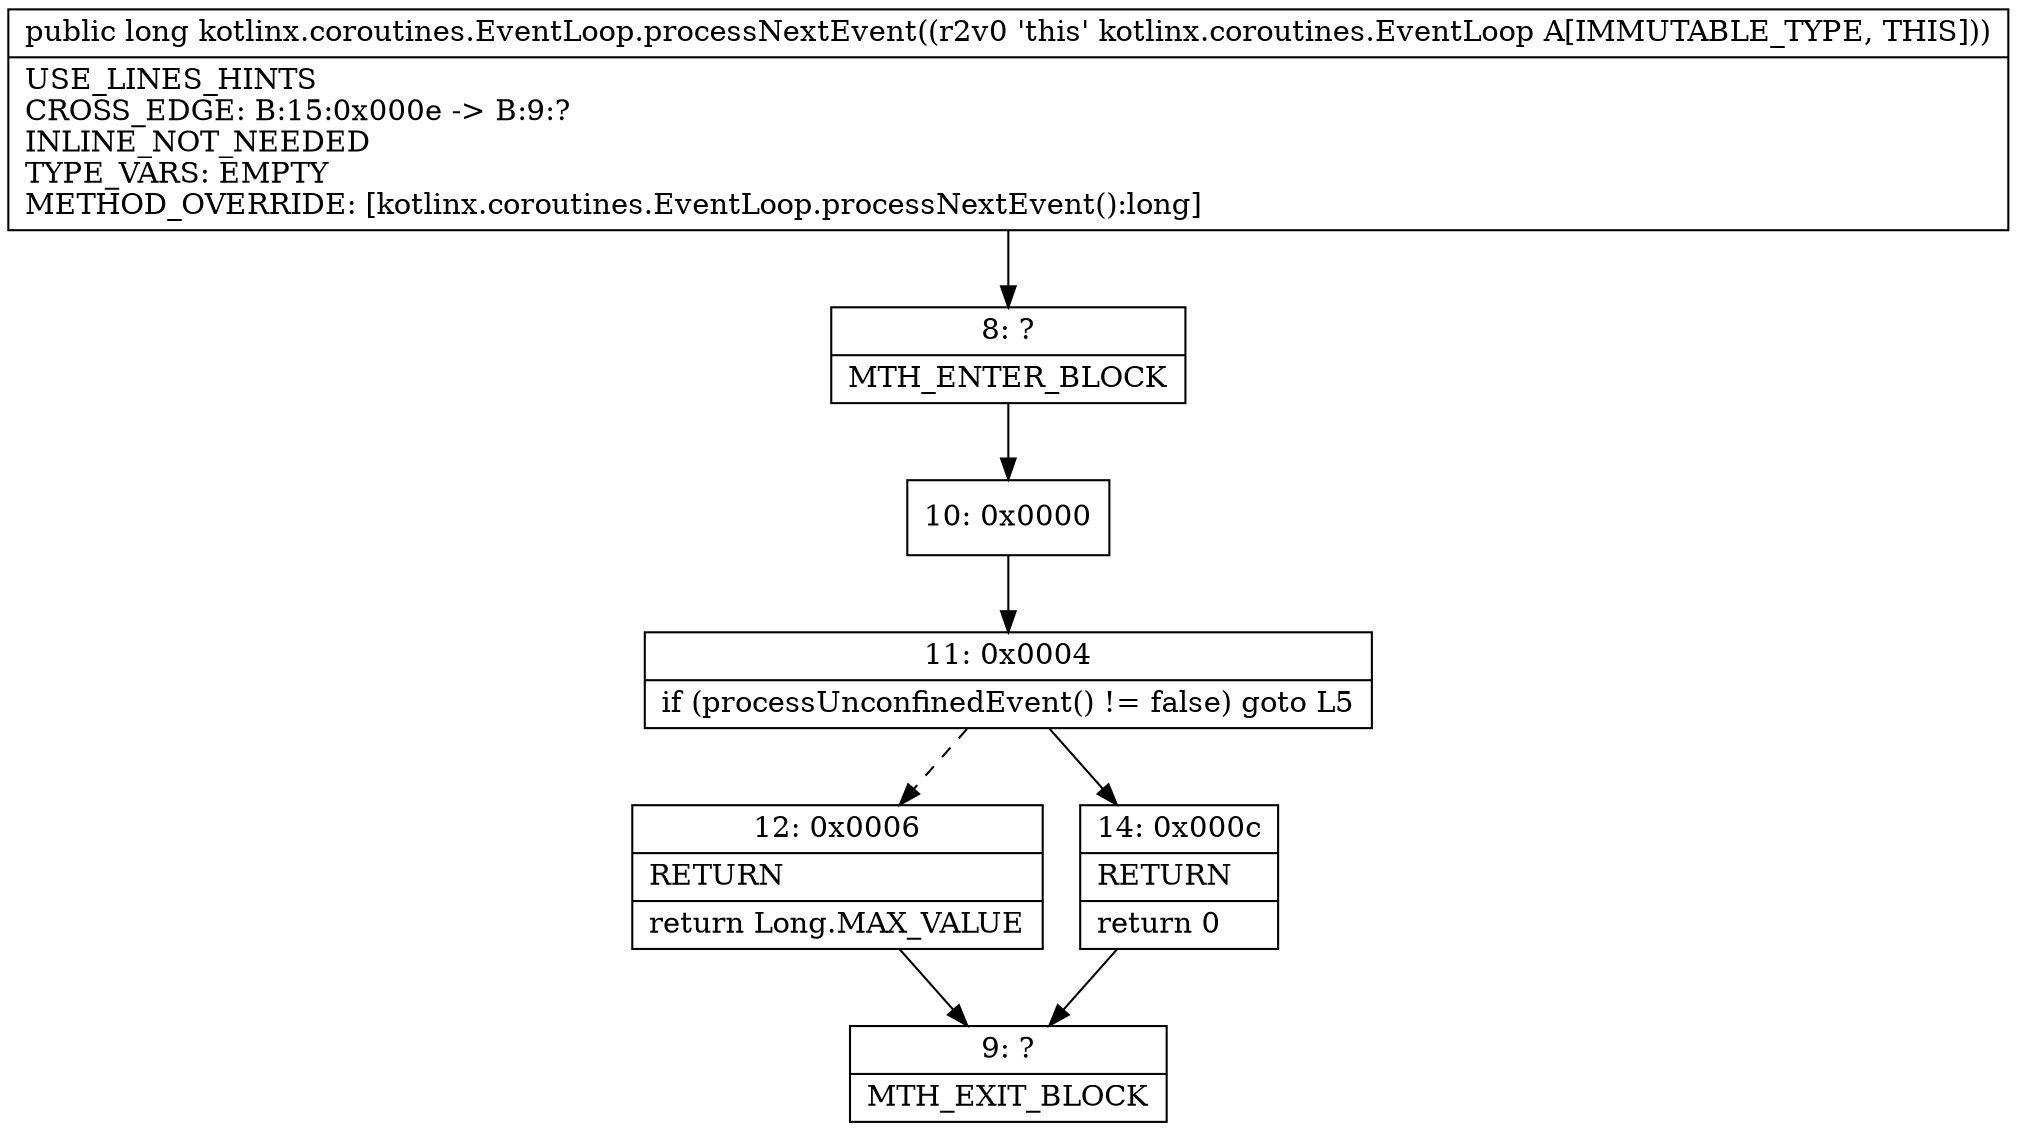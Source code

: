 digraph "CFG forkotlinx.coroutines.EventLoop.processNextEvent()J" {
Node_8 [shape=record,label="{8\:\ ?|MTH_ENTER_BLOCK\l}"];
Node_10 [shape=record,label="{10\:\ 0x0000}"];
Node_11 [shape=record,label="{11\:\ 0x0004|if (processUnconfinedEvent() != false) goto L5\l}"];
Node_12 [shape=record,label="{12\:\ 0x0006|RETURN\l|return Long.MAX_VALUE\l}"];
Node_9 [shape=record,label="{9\:\ ?|MTH_EXIT_BLOCK\l}"];
Node_14 [shape=record,label="{14\:\ 0x000c|RETURN\l|return 0\l}"];
MethodNode[shape=record,label="{public long kotlinx.coroutines.EventLoop.processNextEvent((r2v0 'this' kotlinx.coroutines.EventLoop A[IMMUTABLE_TYPE, THIS]))  | USE_LINES_HINTS\lCROSS_EDGE: B:15:0x000e \-\> B:9:?\lINLINE_NOT_NEEDED\lTYPE_VARS: EMPTY\lMETHOD_OVERRIDE: [kotlinx.coroutines.EventLoop.processNextEvent():long]\l}"];
MethodNode -> Node_8;Node_8 -> Node_10;
Node_10 -> Node_11;
Node_11 -> Node_12[style=dashed];
Node_11 -> Node_14;
Node_12 -> Node_9;
Node_14 -> Node_9;
}

